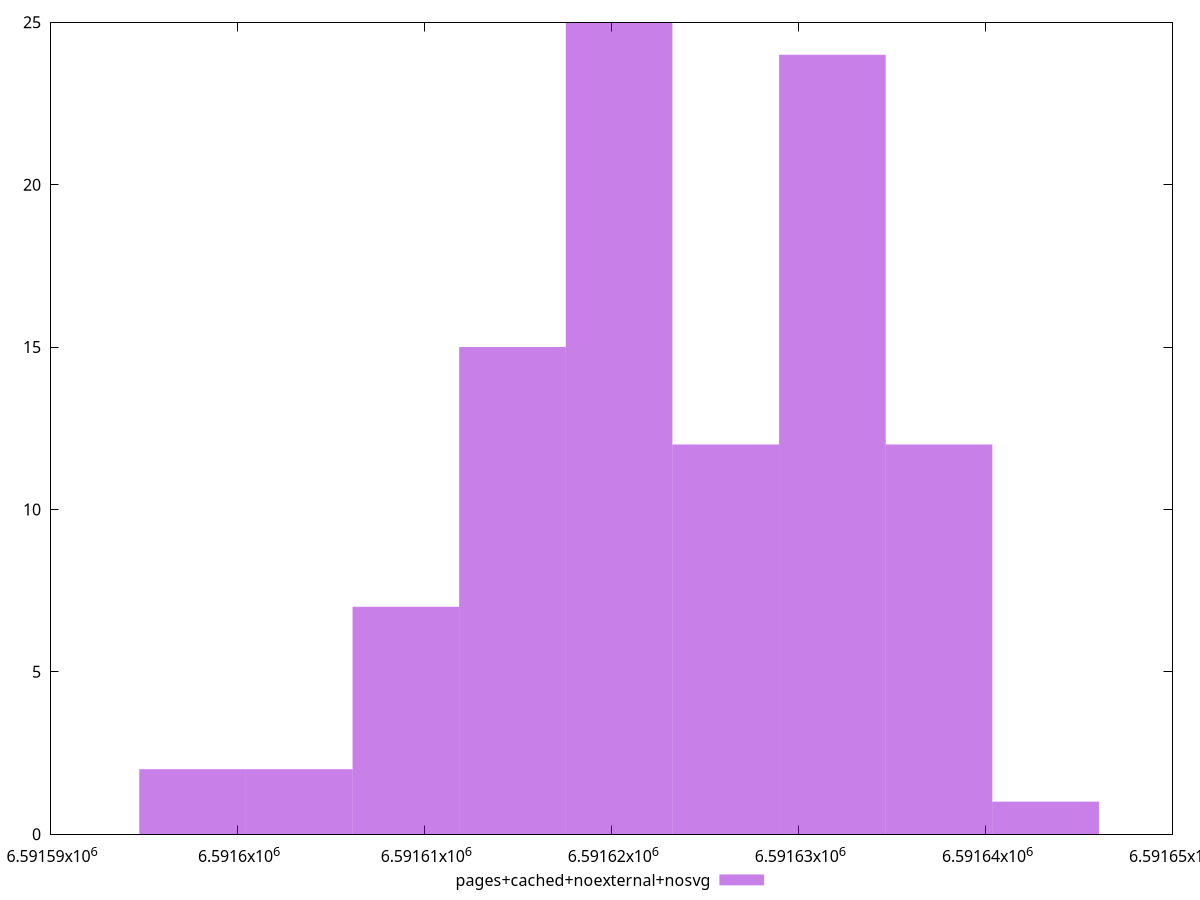 $_pagesCachedNoexternalNosvg <<EOF
6591626.119893959 12
6591637.5193481995 12
6591631.81962108 24
6591620.420166839 25
6591614.720439718 15
6591597.621258357 2
6591609.020712598 7
6591643.21907532 1
6591603.320985477 2
EOF
set key outside below
set terminal pngcairo
set output "report_00006_2020-11-02T20-21-41.718Z/total-byte-weight/pages+cached+noexternal+nosvg//raw_hist.png"
set yrange [0:25]
set boxwidth 5.6997271203711595
set style fill transparent solid 0.5 noborder
plot $_pagesCachedNoexternalNosvg title "pages+cached+noexternal+nosvg" with boxes ,